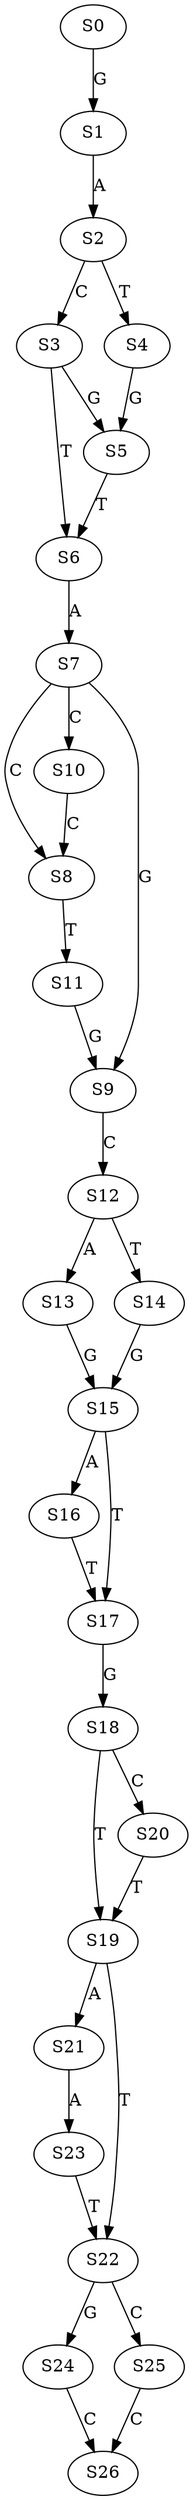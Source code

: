 strict digraph  {
	S0 -> S1 [ label = G ];
	S1 -> S2 [ label = A ];
	S2 -> S3 [ label = C ];
	S2 -> S4 [ label = T ];
	S3 -> S5 [ label = G ];
	S3 -> S6 [ label = T ];
	S4 -> S5 [ label = G ];
	S5 -> S6 [ label = T ];
	S6 -> S7 [ label = A ];
	S7 -> S8 [ label = C ];
	S7 -> S9 [ label = G ];
	S7 -> S10 [ label = C ];
	S8 -> S11 [ label = T ];
	S9 -> S12 [ label = C ];
	S10 -> S8 [ label = C ];
	S11 -> S9 [ label = G ];
	S12 -> S13 [ label = A ];
	S12 -> S14 [ label = T ];
	S13 -> S15 [ label = G ];
	S14 -> S15 [ label = G ];
	S15 -> S16 [ label = A ];
	S15 -> S17 [ label = T ];
	S16 -> S17 [ label = T ];
	S17 -> S18 [ label = G ];
	S18 -> S19 [ label = T ];
	S18 -> S20 [ label = C ];
	S19 -> S21 [ label = A ];
	S19 -> S22 [ label = T ];
	S20 -> S19 [ label = T ];
	S21 -> S23 [ label = A ];
	S22 -> S24 [ label = G ];
	S22 -> S25 [ label = C ];
	S23 -> S22 [ label = T ];
	S24 -> S26 [ label = C ];
	S25 -> S26 [ label = C ];
}
